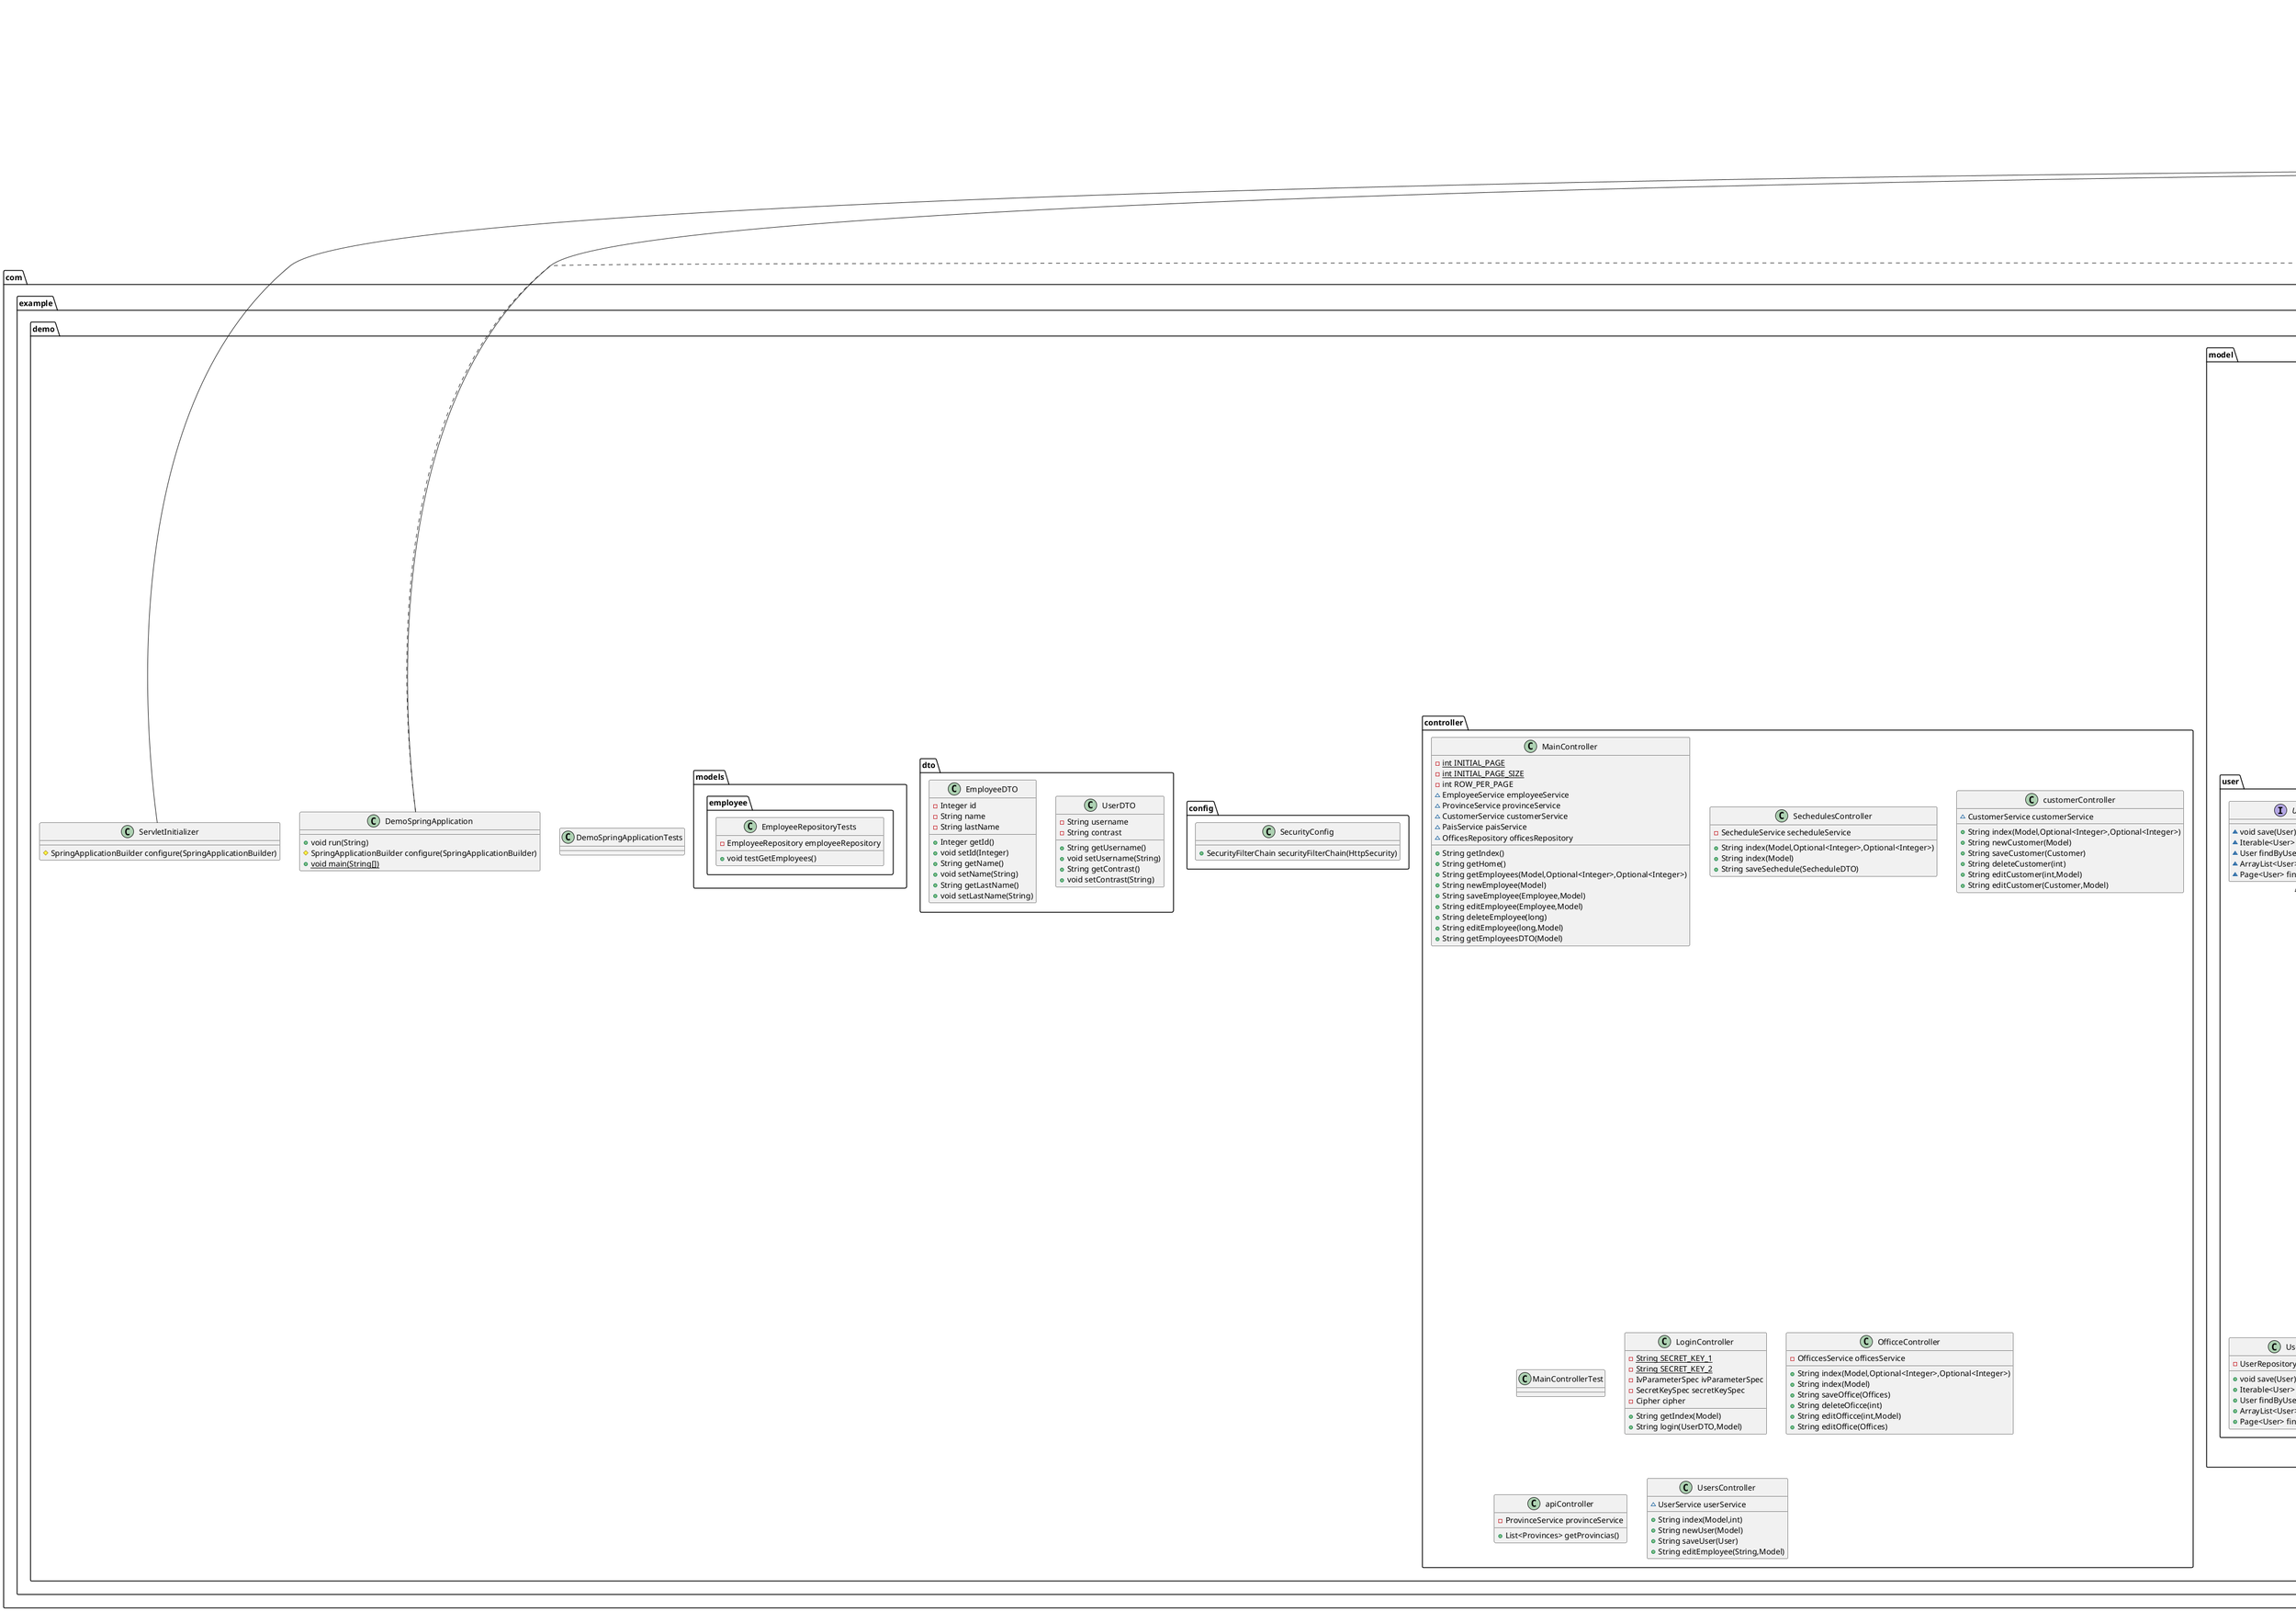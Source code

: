 @startuml
interface com.example.demo.model.officce.OfficesRepository {
~ List<Offices> getOffices()
~ void updateOffice(String,int)
~ Page<Offices> findAllOffices(Pageable)
~ Offices findOfficesById(int)
}

class com.example.demo.model.employee.EmployeeService {
- EmployeeRepository employeeRepository
+ List<Employee> getEmployees()
+ Employee findById(int)
+ Iterable<Employee> findAll(Pageable)
+ void save(Employee)
+ void deleteById(int)
+ Page<Employee> findAllEmployees(Pageable)
+ long count()
}


class com.example.demo.model.paises.Paises {
- Integer id
- String nombre
+ Integer getId()
+ String getNombre()
+ void setId(Integer)
+ void setNombre(String)
}


interface com.example.demo.model.paises.PaisDAO {
~ List<Paises> getPaises()
}

interface com.example.demo.model.customer.CustomerRepository {
~ List<Customer> getAll()
~ Page<Customer> findCustomers(Pageable)
~ Customer findCustomerById(int)
~ void updateCustomer(String,Integer)
}

interface com.example.demo.model.customer.CustomerDAO {
~ List<Customer> getCustomers()
~ Customer findById(Integer)
~ Iterable<Customer> findAll(Pageable)
~ void save(Customer)
~ Page<Customer> findAllCustomers(Pageable)
~ void deleteById(int)
~ void updateCustomer(String,Integer)
}

class com.example.demo.controller.MainController {
- {static} int INITIAL_PAGE
- {static} int INITIAL_PAGE_SIZE
- int ROW_PER_PAGE
~ EmployeeService employeeService
~ ProvinceService provinceService
~ CustomerService customerService
~ PaisService paisService
~ OfficesRepository officesRepository
+ String getIndex()
+ String getHome()
+ String getEmployees(Model,Optional<Integer>,Optional<Integer>)
+ String newEmployee(Model)
+ String saveEmployee(Employee,Model)
+ String editEmployee(Employee,Model)
+ String deleteEmployee(long)
+ String editEmployee(long,Model)
+ String getEmployeesDTO(Model)
}


class com.example.demo.controller.SechedulesController {
- SecheduleService secheduleService
+ String index(Model,Optional<Integer>,Optional<Integer>)
+ String index(Model)
+ String saveSechedule(SecheduleDTO)
}


interface com.example.demo.model.provinces.ProvinceRepository {
~ List<Provinces> getProvinces()
}

class com.example.demo.DemoSpringApplicationTests {
}
class com.example.demo.model.officce.OfficcesService {
- OfficesRepository officesRepository
+ List<Offices> getOffices()
+ Offices findById(Integer)
+ Iterable<Offices> findAll(Pageable)
+ void save(Offices)
+ void deleteById(Integer)
+ Page<Offices> findAllOffices(Pageable)
+ long count()
+ void updateOffice(String,int)
}


interface com.example.demo.model.sechedule.SecheduleRepository {
~ List<Sechedule> getSechedule()
~ Page<Sechedule> findSechedules(Pageable)
~ Sechedule findSecheduleById(int)
~ void updateSechedule(String,Date,int,Date,Integer)
}

class com.example.demo.model.sechedule.SecheduleService {
- SecheduleRepository secheduleRepository
+ List<Sechedule> getSechedules()
+ Sechedule findById(Integer)
+ Iterable<Sechedule> findAll(Pageable)
+ void save(Sechedule)
+ Page<Sechedule> findAllSechedules(Pageable)
+ void deleteById(int)
+ void updateSechedule(String,Date,int,Date,Integer)
}


interface com.example.demo.model.employee.EmployeeRepository {
~ List<Employee> getEmployees()
~ boolean updateEmployee(String,int)
~ Page<Employee> findAllEmployees(Pageable)
~ Employee findEmployeeById(int)
}

class com.example.demo.model.user.User {
- String username
- String contrast
+ String getUsername()
+ void setUsername(String)
+ String getContrast()
+ void setContrast(String)
}


interface com.example.demo.model.provinces.ProvinceDAO {
~ List<Provinces> getProvinces()
}

interface com.example.demo.model.user.UserRepository {
~ User getUserByName(String)
~ Page<User> findUsers(Pageable)
~ ArrayList<User> GetAllUsers()
}

class com.example.demo.config.SecurityConfig {
+ SecurityFilterChain securityFilterChain(HttpSecurity)
}

class com.example.demo.model.sechedule.Sechedule {
- int id
- String descripcion
- String start
- String end
- int isCompleteWeek
+ int getId()
+ void setId(int)
+ String getDescripcion()
+ void setDescripcion(String)
+ String getStart()
+ void setStart(String)
+ String getEnd()
+ void setEnd(String)
+ int getIsCompleteWeek()
+ void setIsCompleteWeek(int)
}


class com.example.demo.dto.UserDTO {
- String username
- String contrast
+ String getUsername()
+ void setUsername(String)
+ String getContrast()
+ void setContrast(String)
}


class com.example.demo.model.customer.Customer {
- Integer id
- String name
+ Integer getId()
+ void setId(Integer)
+ String getName()
+ void setName(String)
}


class com.example.demo.controller.customerController {
~ CustomerService customerService
+ String index(Model,Optional<Integer>,Optional<Integer>)
+ String newCustomer(Model)
+ String saveCustomer(Customer)
+ String deleteCustomer(int)
+ String editCustomer(int,Model)
+ String editCustomer(Customer,Model)
}


class com.example.demo.dto.EmployeeDTO {
- Integer id
- String name
- String lastName
+ Integer getId()
+ void setId(Integer)
+ String getName()
+ void setName(String)
+ String getLastName()
+ void setLastName(String)
}


class com.example.demo.controller.MainControllerTest {
}
interface com.example.demo.model.paises.PaisRepository {
~ List<Paises> getPaises()
}

class com.example.demo.model.officce.Offices {
- Integer id
- String name
+ Integer getId()
+ void setName(String)
+ String getName()
+ void setId(Integer)
}


class com.example.demo.DemoSpringApplication {
+ void run(String)
# SpringApplicationBuilder configure(SpringApplicationBuilder)
+ {static} void main(String[])
}

class com.example.demo.model.provinces.Provinces {
- Integer idProvinces
- String name
+ Integer getIdProvinces()
+ void setIdProvinces(Integer)
+ String getName()
+ void setName(String)
}


interface com.example.demo.model.sechedule.SecheduleDAO {
~ List<Sechedule> getSechedules()
~ Sechedule findById(Integer)
~ Iterable<Sechedule> findAll(Pageable)
~ void save(Sechedule)
~ Page<Sechedule> findAllSechedules(Pageable)
~ void deleteById(int)
~ void updateSechedule(String,Date,int,Date,Integer)
}

interface com.example.demo.model.employee.EmployeeDAO {
~ List<Employee> getEmployees()
~ Employee findById(int)
~ Iterable<Employee> findAll(Pageable)
~ void save(Employee)
~ void deleteById(int)
~ Page<Employee> findAllEmployees(Pageable)
~ long count()
}

class com.example.demo.models.employee.EmployeeRepositoryTests {
- EmployeeRepository employeeRepository
+ void testGetEmployees()
}


class com.example.demo.model.customer.CustomerService {
- CustomerRepository customerRepository
+ List<Customer> getCustomers()
+ Customer findById(Integer)
+ Iterable<Customer> findAll(Pageable)
+ void save(Customer)
+ Page<Customer> findAllCustomers(Pageable)
+ void deleteById(int)
+ void updateCustomer(String,Integer)
}


class com.example.demo.model.provinces.ProvinceService {
- JdbcTemplate jdbcTemplate
+ List<Provinces> getProvinces()
}


class com.example.demo.model.sechedule.SecheduleDTO {
- String descripcion
- String start
- String end
- int isCompleteWeek
+ String getDescripcion()
+ void setDescripcion(String)
+ String getStart()
+ void setStart(String)
+ String getEnd()
+ void setEnd(String)
+ int getIsCompleteWeek()
+ void setIsCompleteWeek(int)
}


interface com.example.demo.model.user.UserDAO {
~ void save(User)
~ Iterable<User> findAll()
~ User findByUsername(String)
~ ArrayList<User> GetAllUsers()
~ Page<User> findPaginated(int,int)
}

class com.example.demo.controller.LoginController {
- {static} String SECRET_KEY_1
- {static} String SECRET_KEY_2
- IvParameterSpec ivParameterSpec
- SecretKeySpec secretKeySpec
- Cipher cipher
+ String getIndex(Model)
+ String login(UserDTO,Model)
}


class utils.Security {
- {static} String strsecretKey
- {static} SecretKeySpec secretKey
- {static} byte[] key
- {static} String ALGORITHM
- {static} void prepareSecreteKey(String)
+ {static} String encrypt(String)
}


class com.example.demo.controller.OfficceController {
- OfficcesService officesService
+ String index(Model,Optional<Integer>,Optional<Integer>)
+ String index(Model)
+ String saveOffice(Offices)
+ String deleteOficce(int)
+ String editOfficce(int,Model)
+ String editOffice(Offices)
}


class com.example.demo.ServletInitializer {
# SpringApplicationBuilder configure(SpringApplicationBuilder)
}

class com.example.demo.controller.apiController {
- ProvinceService provinceService
+ List<Provinces> getProvincias()
}


interface com.example.demo.model.officce.OfficesDAO {
~ List<Offices> getOffices()
~ Offices findById(Integer)
~ Iterable<Offices> findAll(Pageable)
~ void save(Offices)
~ void deleteById(Integer)
~ Page<Offices> findAllOffices(Pageable)
~ long count()
~ void updateOffice(String,int)
}

class com.example.demo.model.user.UserService {
- UserRepository userRepository
+ void save(User)
+ Iterable<User> findAll()
+ User findByUsername(String)
+ ArrayList<User> GetAllUsers()
+ Page<User> findPaginated(int,int)
}


class com.example.demo.model.employee.Employee {
- int idemployee
- String hash
- Date startdate
- String name
- String lastname
- Date fechaNacimiento
- String idcard
- String ssnumber
- String address
- String zip
- String city
- Provinces idprovince
- String country
- String tel
- String email
- String iban
- Customer idcustomer
- String rgpd
- String area
- String job
- String notes
- String category
- Date leavingdate
- String nip
- String baseline
- String idschedule
- Offices idOffice
+ int getIdemployee()
+ void setIdemployee(int)
+ String getHash()
+ void setHash(String)
+ Date getStartdate()
+ void setStartdate(Date)
+ String getName()
+ void setName(String)
+ String getLastname()
+ void setLastname(String)
+ Date getFechaNacimiento()
+ void setFechaNacimiento(Date)
+ String getIdcard()
+ void setIdcard(String)
+ String getSsnumber()
+ void setSsnumber(String)
+ String getAddress()
+ void setAddress(String)
+ String getZip()
+ void setZip(String)
+ String getCity()
+ void setCity(String)
+ Provinces getIdprovince()
+ void setIdprovince(Provinces)
+ String getCountry()
+ void setCountry(String)
+ String getTel()
+ void setTel(String)
+ String getEmail()
+ void setEmail(String)
+ String getIban()
+ void setIban(String)
+ Customer getIdcustomer()
+ void setIdcustomer(Customer)
+ String getRgpd()
+ void setRgpd(String)
+ String getArea()
+ void setArea(String)
+ String getJob()
+ void setJob(String)
+ String getNotes()
+ void setNotes(String)
+ String getCategory()
+ void setCategory(String)
+ Date getLeavingdate()
+ void setLeavingdate(Date)
+ String getNip()
+ void setNip(String)
+ String getBaseline()
+ void setBaseline(String)
+ String getIdschedule()
+ void setIdschedule(String)
+ Offices getIdOffice()
+ void setIdOffice(Offices)
}


class com.example.demo.model.paises.PaisService {
- PaisRepository paisRepository
+ List<Paises> getPaises()
}


class com.example.demo.controller.UsersController {
~ UserService userService
+ String index(Model,int)
+ String newUser(Model)
+ String saveUser(User)
+ String editEmployee(String,Model)
}




org.springframework.data.jpa.repository.JpaRepository <|-- com.example.demo.model.officce.OfficesRepository
com.example.demo.model.employee.EmployeeDAO <|.. com.example.demo.model.employee.EmployeeService
org.springframework.data.jpa.repository.JpaRepository <|-- com.example.demo.model.customer.CustomerRepository
org.springframework.data.jpa.repository.JpaRepository <|-- com.example.demo.model.provinces.ProvinceRepository
com.example.demo.model.officce.OfficesDAO <|.. com.example.demo.model.officce.OfficcesService
org.springframework.data.jpa.repository.JpaRepository <|-- com.example.demo.model.sechedule.SecheduleRepository
com.example.demo.model.sechedule.SecheduleDAO <|.. com.example.demo.model.sechedule.SecheduleService
org.springframework.data.jpa.repository.JpaRepository <|-- com.example.demo.model.employee.EmployeeRepository
org.springframework.data.repository.CrudRepository <|-- com.example.demo.model.user.UserRepository
org.springframework.data.jpa.repository.JpaRepository <|-- com.example.demo.model.paises.PaisRepository
org.springframework.boot.CommandLineRunner <|.. com.example.demo.DemoSpringApplication
org.springframework.boot.web.servlet.support.SpringBootServletInitializer <|-- com.example.demo.DemoSpringApplication
com.example.demo.model.customer.CustomerDAO <|.. com.example.demo.model.customer.CustomerService
com.example.demo.model.provinces.ProvinceDAO <|.. com.example.demo.model.provinces.ProvinceService
org.springframework.boot.web.servlet.support.SpringBootServletInitializer <|-- com.example.demo.ServletInitializer
com.example.demo.model.user.UserDAO <|.. com.example.demo.model.user.UserService
com.example.demo.model.paises.PaisDAO <|.. com.example.demo.model.paises.PaisService
@enduml